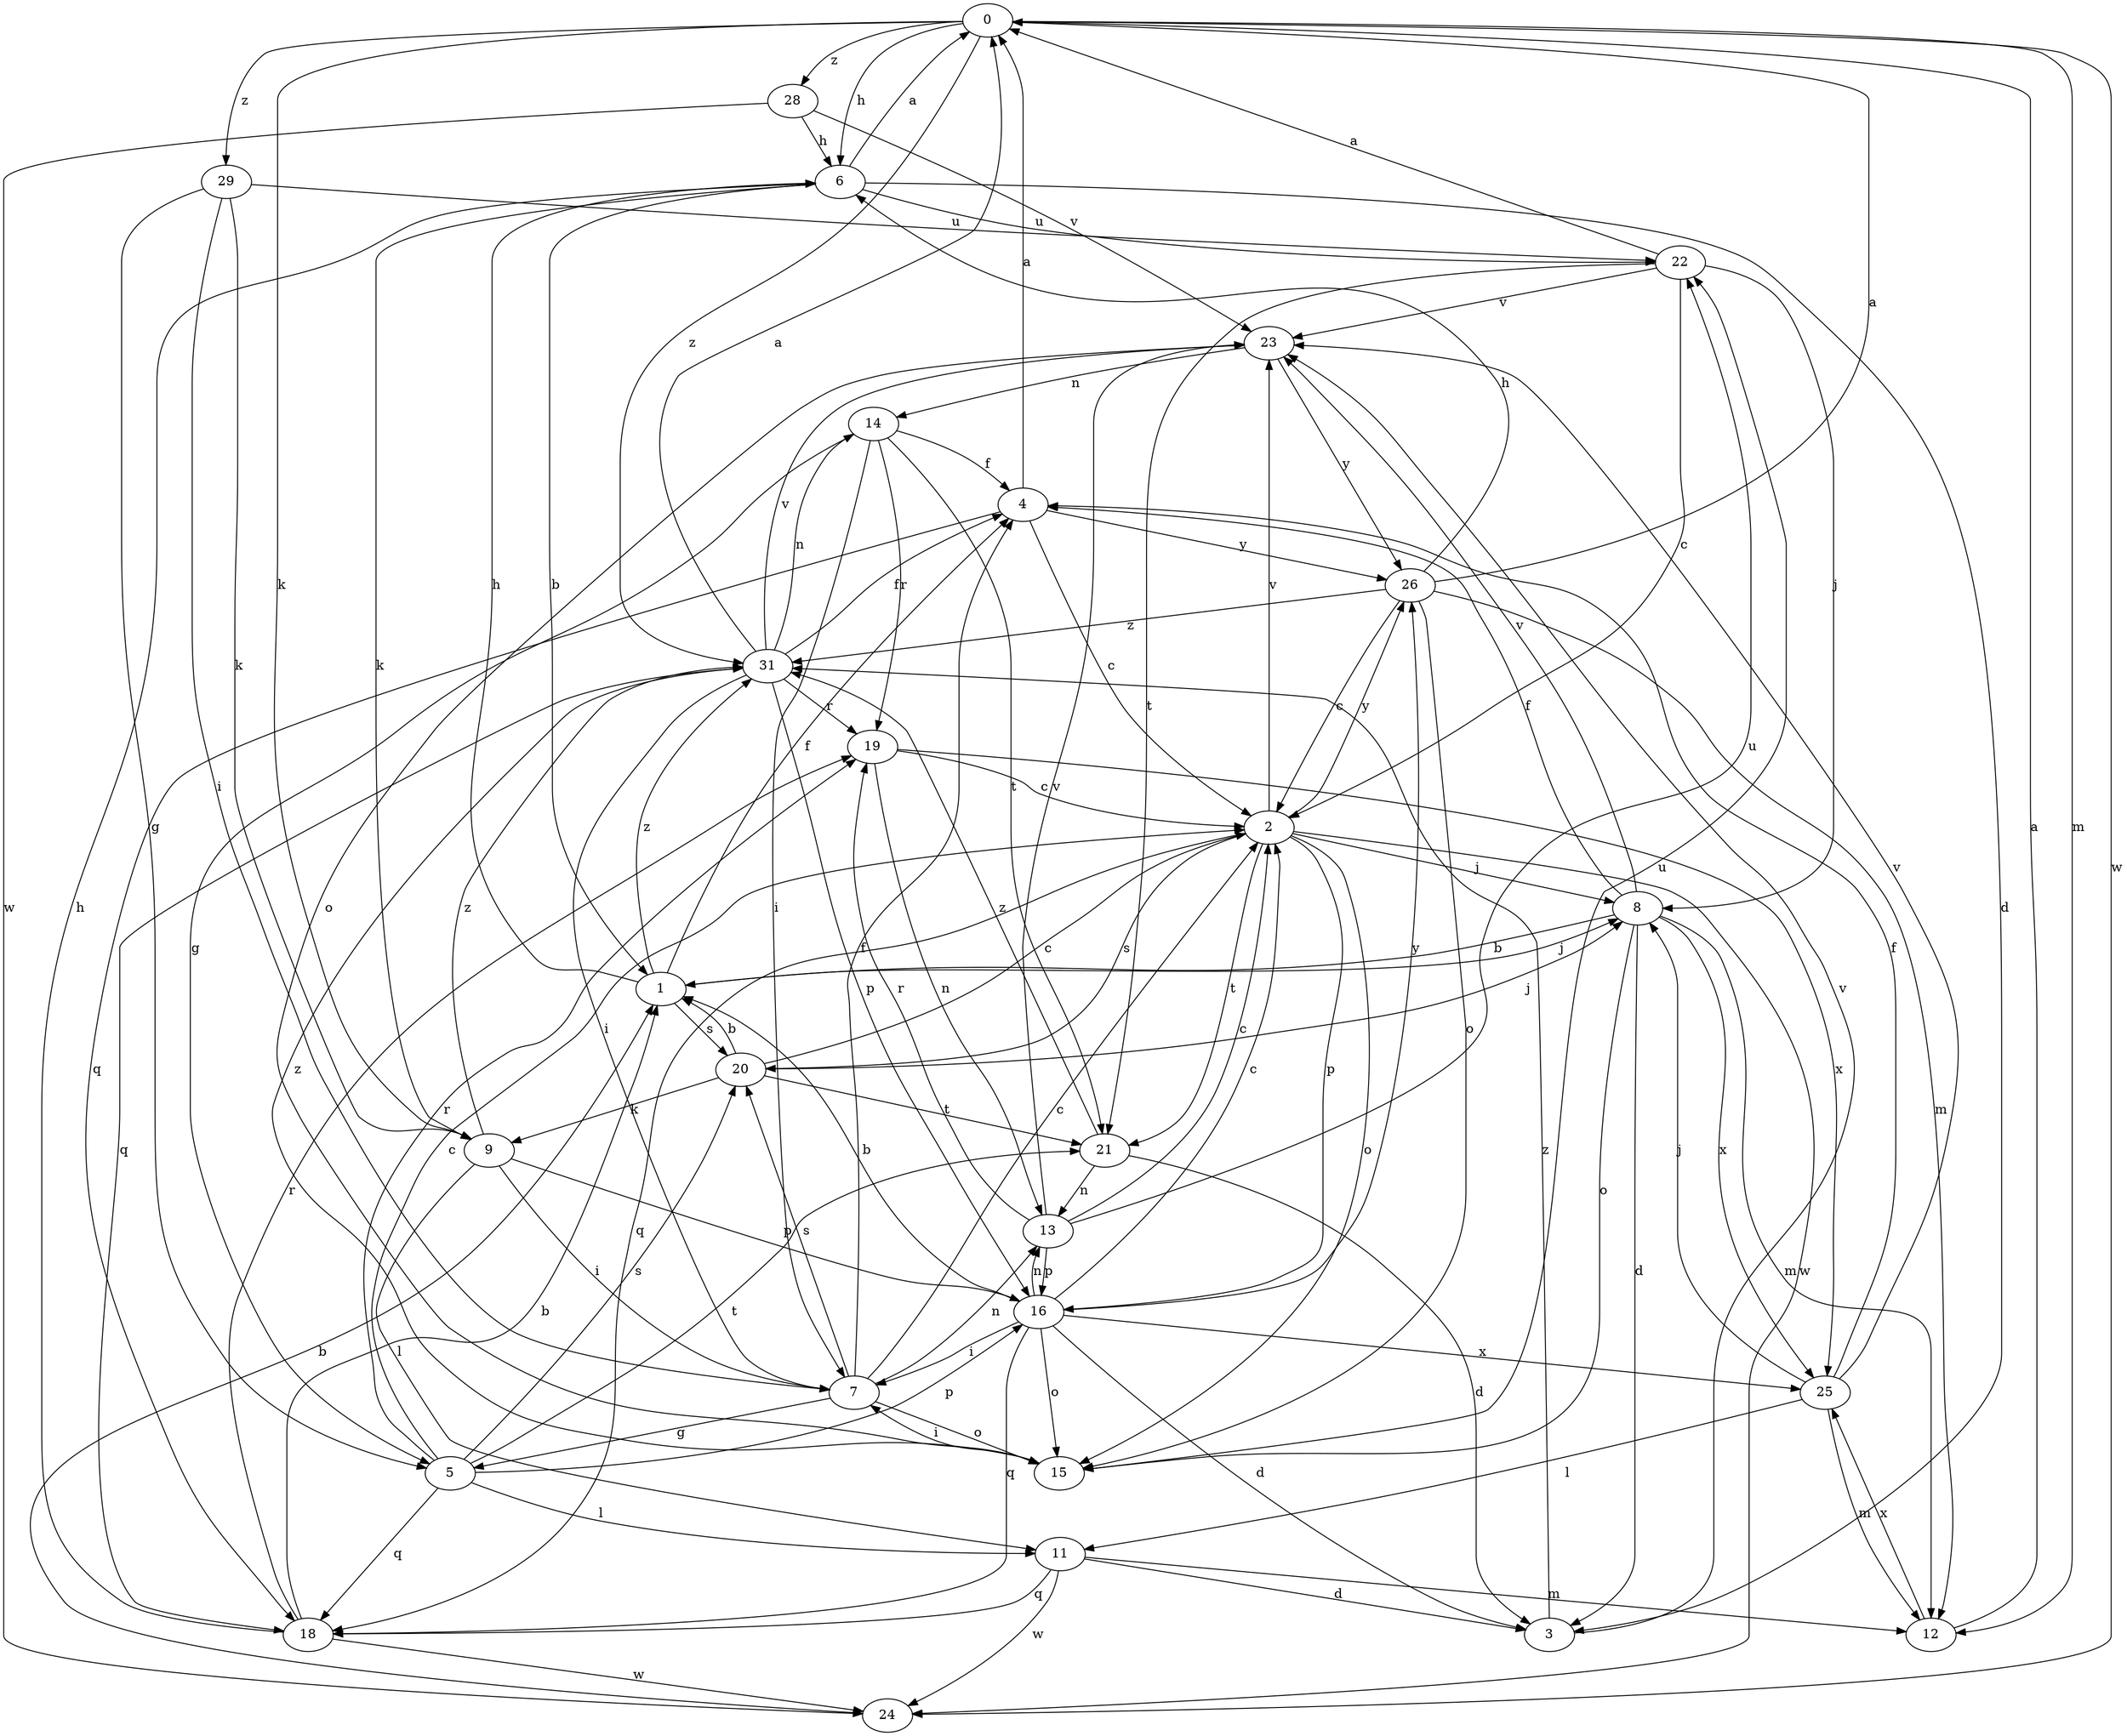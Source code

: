 strict digraph  {
0;
1;
2;
3;
4;
5;
6;
7;
8;
9;
11;
12;
13;
14;
15;
16;
18;
19;
20;
21;
22;
23;
24;
25;
26;
28;
29;
31;
0 -> 6  [label=h];
0 -> 9  [label=k];
0 -> 12  [label=m];
0 -> 24  [label=w];
0 -> 28  [label=z];
0 -> 29  [label=z];
0 -> 31  [label=z];
1 -> 4  [label=f];
1 -> 6  [label=h];
1 -> 8  [label=j];
1 -> 20  [label=s];
1 -> 31  [label=z];
2 -> 8  [label=j];
2 -> 15  [label=o];
2 -> 16  [label=p];
2 -> 18  [label=q];
2 -> 20  [label=s];
2 -> 21  [label=t];
2 -> 23  [label=v];
2 -> 24  [label=w];
2 -> 26  [label=y];
3 -> 23  [label=v];
3 -> 31  [label=z];
4 -> 0  [label=a];
4 -> 2  [label=c];
4 -> 18  [label=q];
4 -> 26  [label=y];
5 -> 2  [label=c];
5 -> 11  [label=l];
5 -> 16  [label=p];
5 -> 18  [label=q];
5 -> 19  [label=r];
5 -> 20  [label=s];
5 -> 21  [label=t];
6 -> 0  [label=a];
6 -> 1  [label=b];
6 -> 3  [label=d];
6 -> 9  [label=k];
6 -> 22  [label=u];
7 -> 2  [label=c];
7 -> 4  [label=f];
7 -> 5  [label=g];
7 -> 13  [label=n];
7 -> 15  [label=o];
7 -> 20  [label=s];
8 -> 1  [label=b];
8 -> 3  [label=d];
8 -> 4  [label=f];
8 -> 12  [label=m];
8 -> 15  [label=o];
8 -> 23  [label=v];
8 -> 25  [label=x];
9 -> 7  [label=i];
9 -> 11  [label=l];
9 -> 16  [label=p];
9 -> 31  [label=z];
11 -> 3  [label=d];
11 -> 12  [label=m];
11 -> 18  [label=q];
11 -> 24  [label=w];
12 -> 0  [label=a];
12 -> 25  [label=x];
13 -> 2  [label=c];
13 -> 16  [label=p];
13 -> 19  [label=r];
13 -> 22  [label=u];
13 -> 23  [label=v];
14 -> 4  [label=f];
14 -> 5  [label=g];
14 -> 7  [label=i];
14 -> 19  [label=r];
14 -> 21  [label=t];
15 -> 7  [label=i];
15 -> 22  [label=u];
15 -> 31  [label=z];
16 -> 1  [label=b];
16 -> 2  [label=c];
16 -> 3  [label=d];
16 -> 7  [label=i];
16 -> 13  [label=n];
16 -> 15  [label=o];
16 -> 18  [label=q];
16 -> 25  [label=x];
16 -> 26  [label=y];
18 -> 1  [label=b];
18 -> 6  [label=h];
18 -> 19  [label=r];
18 -> 24  [label=w];
19 -> 2  [label=c];
19 -> 13  [label=n];
19 -> 25  [label=x];
20 -> 1  [label=b];
20 -> 2  [label=c];
20 -> 8  [label=j];
20 -> 9  [label=k];
20 -> 21  [label=t];
21 -> 3  [label=d];
21 -> 13  [label=n];
21 -> 31  [label=z];
22 -> 0  [label=a];
22 -> 2  [label=c];
22 -> 8  [label=j];
22 -> 21  [label=t];
22 -> 23  [label=v];
23 -> 14  [label=n];
23 -> 15  [label=o];
23 -> 26  [label=y];
24 -> 1  [label=b];
25 -> 4  [label=f];
25 -> 8  [label=j];
25 -> 11  [label=l];
25 -> 12  [label=m];
25 -> 23  [label=v];
26 -> 0  [label=a];
26 -> 2  [label=c];
26 -> 6  [label=h];
26 -> 12  [label=m];
26 -> 15  [label=o];
26 -> 31  [label=z];
28 -> 6  [label=h];
28 -> 23  [label=v];
28 -> 24  [label=w];
29 -> 5  [label=g];
29 -> 7  [label=i];
29 -> 9  [label=k];
29 -> 22  [label=u];
31 -> 0  [label=a];
31 -> 4  [label=f];
31 -> 7  [label=i];
31 -> 14  [label=n];
31 -> 16  [label=p];
31 -> 18  [label=q];
31 -> 19  [label=r];
31 -> 23  [label=v];
}
